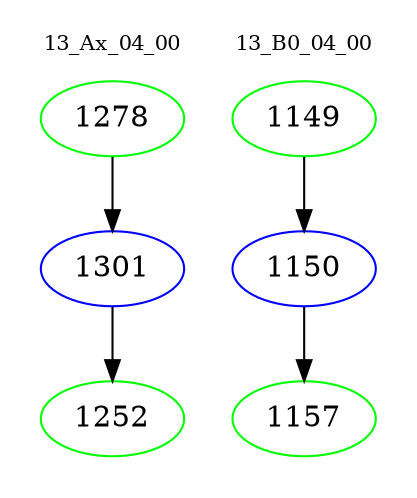 digraph{
subgraph cluster_0 {
color = white
label = "13_Ax_04_00";
fontsize=10;
T0_1278 [label="1278", color="green"]
T0_1278 -> T0_1301 [color="black"]
T0_1301 [label="1301", color="blue"]
T0_1301 -> T0_1252 [color="black"]
T0_1252 [label="1252", color="green"]
}
subgraph cluster_1 {
color = white
label = "13_B0_04_00";
fontsize=10;
T1_1149 [label="1149", color="green"]
T1_1149 -> T1_1150 [color="black"]
T1_1150 [label="1150", color="blue"]
T1_1150 -> T1_1157 [color="black"]
T1_1157 [label="1157", color="green"]
}
}
